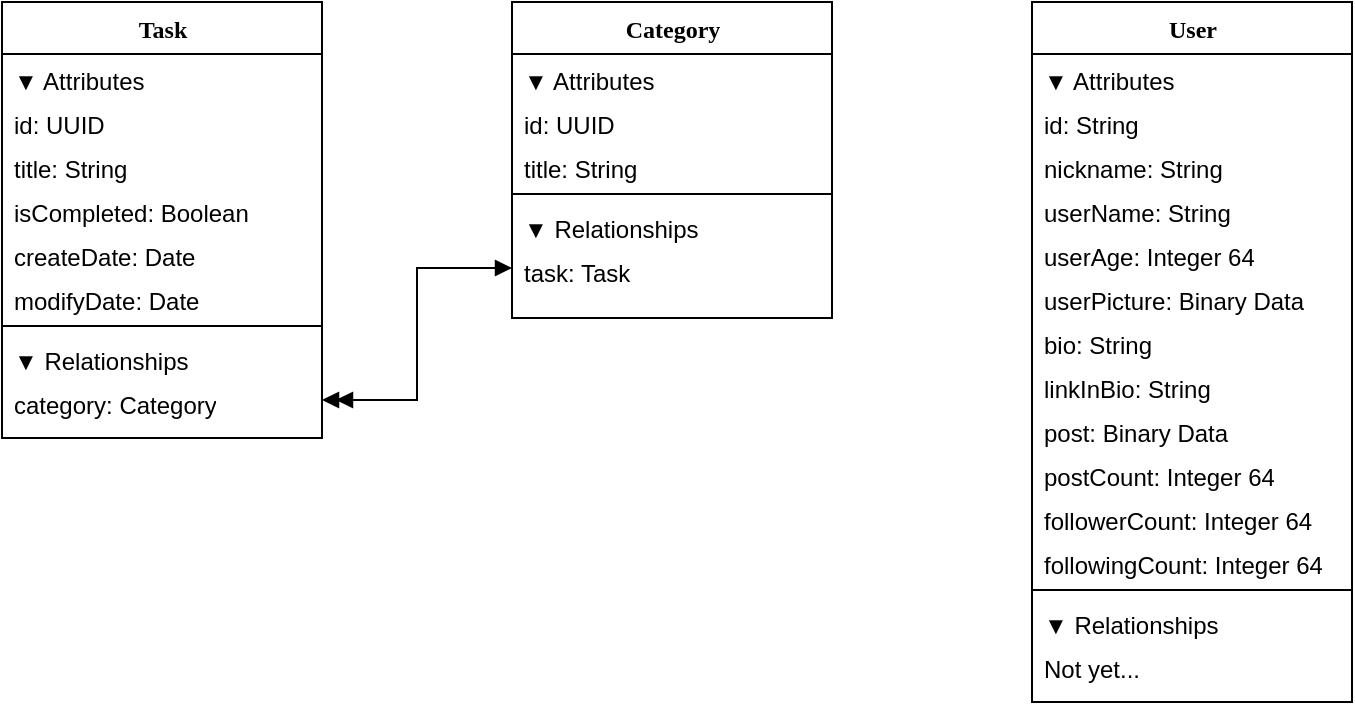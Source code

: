 <mxfile version="21.6.5" type="github">
  <diagram name="Page-1" id="6133507b-19e7-1e82-6fc7-422aa6c4b21f">
    <mxGraphModel dx="772" dy="860" grid="1" gridSize="10" guides="1" tooltips="1" connect="1" arrows="1" fold="1" page="1" pageScale="1" pageWidth="1100" pageHeight="850" background="none" math="0" shadow="0">
      <root>
        <mxCell id="0" />
        <mxCell id="1" parent="0" />
        <mxCell id="78961159f06e98e8-17" value="Task" style="swimlane;html=1;fontStyle=1;align=center;verticalAlign=top;childLayout=stackLayout;horizontal=1;startSize=26;horizontalStack=0;resizeParent=1;resizeLast=0;collapsible=1;marginBottom=0;swimlaneFillColor=#ffffff;rounded=0;shadow=0;comic=0;labelBackgroundColor=none;strokeWidth=1;fillColor=none;fontFamily=Verdana;fontSize=12" parent="1" vertex="1">
          <mxGeometry x="35" y="132" width="160" height="218" as="geometry" />
        </mxCell>
        <mxCell id="jyaG77GBD8g2zHFQKhfM-11" value="▼ Attributes" style="text;html=1;strokeColor=none;fillColor=none;align=left;verticalAlign=top;spacingLeft=4;spacingRight=4;whiteSpace=wrap;overflow=hidden;rotatable=0;points=[[0,0.5],[1,0.5]];portConstraint=eastwest;" vertex="1" parent="78961159f06e98e8-17">
          <mxGeometry y="26" width="160" height="22" as="geometry" />
        </mxCell>
        <mxCell id="78961159f06e98e8-23" value="id: UUID" style="text;html=1;strokeColor=none;fillColor=none;align=left;verticalAlign=top;spacingLeft=4;spacingRight=4;whiteSpace=wrap;overflow=hidden;rotatable=0;points=[[0,0.5],[1,0.5]];portConstraint=eastwest;" parent="78961159f06e98e8-17" vertex="1">
          <mxGeometry y="48" width="160" height="22" as="geometry" />
        </mxCell>
        <mxCell id="78961159f06e98e8-24" value="title: String" style="text;html=1;strokeColor=none;fillColor=none;align=left;verticalAlign=top;spacingLeft=4;spacingRight=4;whiteSpace=wrap;overflow=hidden;rotatable=0;points=[[0,0.5],[1,0.5]];portConstraint=eastwest;" parent="78961159f06e98e8-17" vertex="1">
          <mxGeometry y="70" width="160" height="22" as="geometry" />
        </mxCell>
        <mxCell id="jyaG77GBD8g2zHFQKhfM-9" value="isCompleted: Boolean" style="text;html=1;strokeColor=none;fillColor=none;align=left;verticalAlign=top;spacingLeft=4;spacingRight=4;whiteSpace=wrap;overflow=hidden;rotatable=0;points=[[0,0.5],[1,0.5]];portConstraint=eastwest;" vertex="1" parent="78961159f06e98e8-17">
          <mxGeometry y="92" width="160" height="22" as="geometry" />
        </mxCell>
        <mxCell id="jyaG77GBD8g2zHFQKhfM-10" value="createDate: Date" style="text;html=1;strokeColor=none;fillColor=none;align=left;verticalAlign=top;spacingLeft=4;spacingRight=4;whiteSpace=wrap;overflow=hidden;rotatable=0;points=[[0,0.5],[1,0.5]];portConstraint=eastwest;" vertex="1" parent="78961159f06e98e8-17">
          <mxGeometry y="114" width="160" height="22" as="geometry" />
        </mxCell>
        <mxCell id="jyaG77GBD8g2zHFQKhfM-7" value="modifyDate: Date" style="text;html=1;strokeColor=none;fillColor=none;align=left;verticalAlign=top;spacingLeft=4;spacingRight=4;whiteSpace=wrap;overflow=hidden;rotatable=0;points=[[0,0.5],[1,0.5]];portConstraint=eastwest;" vertex="1" parent="78961159f06e98e8-17">
          <mxGeometry y="136" width="160" height="22" as="geometry" />
        </mxCell>
        <mxCell id="78961159f06e98e8-19" value="" style="line;html=1;strokeWidth=1;fillColor=none;align=left;verticalAlign=middle;spacingTop=-1;spacingLeft=3;spacingRight=3;rotatable=0;labelPosition=right;points=[];portConstraint=eastwest;" parent="78961159f06e98e8-17" vertex="1">
          <mxGeometry y="158" width="160" height="8" as="geometry" />
        </mxCell>
        <mxCell id="jyaG77GBD8g2zHFQKhfM-12" value="▼ Relationships" style="text;html=1;strokeColor=none;fillColor=none;align=left;verticalAlign=top;spacingLeft=4;spacingRight=4;whiteSpace=wrap;overflow=hidden;rotatable=0;points=[[0,0.5],[1,0.5]];portConstraint=eastwest;" vertex="1" parent="78961159f06e98e8-17">
          <mxGeometry y="166" width="160" height="22" as="geometry" />
        </mxCell>
        <mxCell id="jyaG77GBD8g2zHFQKhfM-8" value="category: Category" style="text;html=1;strokeColor=none;fillColor=none;align=left;verticalAlign=top;spacingLeft=4;spacingRight=4;whiteSpace=wrap;overflow=hidden;rotatable=0;points=[[0,0.5],[1,0.5]];portConstraint=eastwest;" vertex="1" parent="78961159f06e98e8-17">
          <mxGeometry y="188" width="160" height="22" as="geometry" />
        </mxCell>
        <mxCell id="jyaG77GBD8g2zHFQKhfM-14" value="Category" style="swimlane;html=1;fontStyle=1;align=center;verticalAlign=top;childLayout=stackLayout;horizontal=1;startSize=26;horizontalStack=0;resizeParent=1;resizeLast=0;collapsible=1;marginBottom=0;swimlaneFillColor=#ffffff;rounded=0;shadow=0;comic=0;labelBackgroundColor=none;strokeWidth=1;fillColor=none;fontFamily=Verdana;fontSize=12" vertex="1" parent="1">
          <mxGeometry x="290" y="132" width="160" height="158" as="geometry" />
        </mxCell>
        <mxCell id="jyaG77GBD8g2zHFQKhfM-15" value="▼ Attributes" style="text;html=1;strokeColor=none;fillColor=none;align=left;verticalAlign=top;spacingLeft=4;spacingRight=4;whiteSpace=wrap;overflow=hidden;rotatable=0;points=[[0,0.5],[1,0.5]];portConstraint=eastwest;" vertex="1" parent="jyaG77GBD8g2zHFQKhfM-14">
          <mxGeometry y="26" width="160" height="22" as="geometry" />
        </mxCell>
        <mxCell id="jyaG77GBD8g2zHFQKhfM-16" value="id: UUID" style="text;html=1;strokeColor=none;fillColor=none;align=left;verticalAlign=top;spacingLeft=4;spacingRight=4;whiteSpace=wrap;overflow=hidden;rotatable=0;points=[[0,0.5],[1,0.5]];portConstraint=eastwest;" vertex="1" parent="jyaG77GBD8g2zHFQKhfM-14">
          <mxGeometry y="48" width="160" height="22" as="geometry" />
        </mxCell>
        <mxCell id="jyaG77GBD8g2zHFQKhfM-17" value="title: String" style="text;html=1;strokeColor=none;fillColor=none;align=left;verticalAlign=top;spacingLeft=4;spacingRight=4;whiteSpace=wrap;overflow=hidden;rotatable=0;points=[[0,0.5],[1,0.5]];portConstraint=eastwest;" vertex="1" parent="jyaG77GBD8g2zHFQKhfM-14">
          <mxGeometry y="70" width="160" height="22" as="geometry" />
        </mxCell>
        <mxCell id="jyaG77GBD8g2zHFQKhfM-21" value="" style="line;html=1;strokeWidth=1;fillColor=none;align=left;verticalAlign=middle;spacingTop=-1;spacingLeft=3;spacingRight=3;rotatable=0;labelPosition=right;points=[];portConstraint=eastwest;" vertex="1" parent="jyaG77GBD8g2zHFQKhfM-14">
          <mxGeometry y="92" width="160" height="8" as="geometry" />
        </mxCell>
        <mxCell id="jyaG77GBD8g2zHFQKhfM-22" value="▼ Relationships" style="text;html=1;strokeColor=none;fillColor=none;align=left;verticalAlign=top;spacingLeft=4;spacingRight=4;whiteSpace=wrap;overflow=hidden;rotatable=0;points=[[0,0.5],[1,0.5]];portConstraint=eastwest;" vertex="1" parent="jyaG77GBD8g2zHFQKhfM-14">
          <mxGeometry y="100" width="160" height="22" as="geometry" />
        </mxCell>
        <mxCell id="jyaG77GBD8g2zHFQKhfM-23" value="task: Task" style="text;html=1;strokeColor=none;fillColor=none;align=left;verticalAlign=top;spacingLeft=4;spacingRight=4;whiteSpace=wrap;overflow=hidden;rotatable=0;points=[[0,0.5],[1,0.5]];portConstraint=eastwest;" vertex="1" parent="jyaG77GBD8g2zHFQKhfM-14">
          <mxGeometry y="122" width="160" height="22" as="geometry" />
        </mxCell>
        <mxCell id="jyaG77GBD8g2zHFQKhfM-24" value="User" style="swimlane;html=1;fontStyle=1;align=center;verticalAlign=top;childLayout=stackLayout;horizontal=1;startSize=26;horizontalStack=0;resizeParent=1;resizeLast=0;collapsible=1;marginBottom=0;swimlaneFillColor=#ffffff;rounded=0;shadow=0;comic=0;labelBackgroundColor=none;strokeWidth=1;fillColor=none;fontFamily=Verdana;fontSize=12" vertex="1" parent="1">
          <mxGeometry x="550" y="132" width="160" height="350" as="geometry" />
        </mxCell>
        <mxCell id="jyaG77GBD8g2zHFQKhfM-25" value="▼ Attributes" style="text;html=1;strokeColor=none;fillColor=none;align=left;verticalAlign=top;spacingLeft=4;spacingRight=4;whiteSpace=wrap;overflow=hidden;rotatable=0;points=[[0,0.5],[1,0.5]];portConstraint=eastwest;" vertex="1" parent="jyaG77GBD8g2zHFQKhfM-24">
          <mxGeometry y="26" width="160" height="22" as="geometry" />
        </mxCell>
        <mxCell id="jyaG77GBD8g2zHFQKhfM-26" value="id: String" style="text;html=1;strokeColor=none;fillColor=none;align=left;verticalAlign=top;spacingLeft=4;spacingRight=4;whiteSpace=wrap;overflow=hidden;rotatable=0;points=[[0,0.5],[1,0.5]];portConstraint=eastwest;" vertex="1" parent="jyaG77GBD8g2zHFQKhfM-24">
          <mxGeometry y="48" width="160" height="22" as="geometry" />
        </mxCell>
        <mxCell id="jyaG77GBD8g2zHFQKhfM-27" value="nickname: String" style="text;html=1;strokeColor=none;fillColor=none;align=left;verticalAlign=top;spacingLeft=4;spacingRight=4;whiteSpace=wrap;overflow=hidden;rotatable=0;points=[[0,0.5],[1,0.5]];portConstraint=eastwest;" vertex="1" parent="jyaG77GBD8g2zHFQKhfM-24">
          <mxGeometry y="70" width="160" height="22" as="geometry" />
        </mxCell>
        <mxCell id="jyaG77GBD8g2zHFQKhfM-28" value="userName: String" style="text;html=1;strokeColor=none;fillColor=none;align=left;verticalAlign=top;spacingLeft=4;spacingRight=4;whiteSpace=wrap;overflow=hidden;rotatable=0;points=[[0,0.5],[1,0.5]];portConstraint=eastwest;" vertex="1" parent="jyaG77GBD8g2zHFQKhfM-24">
          <mxGeometry y="92" width="160" height="22" as="geometry" />
        </mxCell>
        <mxCell id="jyaG77GBD8g2zHFQKhfM-29" value="userAge: Integer 64" style="text;html=1;strokeColor=none;fillColor=none;align=left;verticalAlign=top;spacingLeft=4;spacingRight=4;whiteSpace=wrap;overflow=hidden;rotatable=0;points=[[0,0.5],[1,0.5]];portConstraint=eastwest;" vertex="1" parent="jyaG77GBD8g2zHFQKhfM-24">
          <mxGeometry y="114" width="160" height="22" as="geometry" />
        </mxCell>
        <mxCell id="jyaG77GBD8g2zHFQKhfM-34" value="userPicture: Binary Data" style="text;html=1;strokeColor=none;fillColor=none;align=left;verticalAlign=top;spacingLeft=4;spacingRight=4;whiteSpace=wrap;overflow=hidden;rotatable=0;points=[[0,0.5],[1,0.5]];portConstraint=eastwest;" vertex="1" parent="jyaG77GBD8g2zHFQKhfM-24">
          <mxGeometry y="136" width="160" height="22" as="geometry" />
        </mxCell>
        <mxCell id="jyaG77GBD8g2zHFQKhfM-30" value="bio: String" style="text;html=1;strokeColor=none;fillColor=none;align=left;verticalAlign=top;spacingLeft=4;spacingRight=4;whiteSpace=wrap;overflow=hidden;rotatable=0;points=[[0,0.5],[1,0.5]];portConstraint=eastwest;" vertex="1" parent="jyaG77GBD8g2zHFQKhfM-24">
          <mxGeometry y="158" width="160" height="22" as="geometry" />
        </mxCell>
        <mxCell id="jyaG77GBD8g2zHFQKhfM-36" value="linkInBio: String" style="text;html=1;strokeColor=none;fillColor=none;align=left;verticalAlign=top;spacingLeft=4;spacingRight=4;whiteSpace=wrap;overflow=hidden;rotatable=0;points=[[0,0.5],[1,0.5]];portConstraint=eastwest;" vertex="1" parent="jyaG77GBD8g2zHFQKhfM-24">
          <mxGeometry y="180" width="160" height="22" as="geometry" />
        </mxCell>
        <mxCell id="jyaG77GBD8g2zHFQKhfM-37" value="post: Binary Data" style="text;html=1;strokeColor=none;fillColor=none;align=left;verticalAlign=top;spacingLeft=4;spacingRight=4;whiteSpace=wrap;overflow=hidden;rotatable=0;points=[[0,0.5],[1,0.5]];portConstraint=eastwest;" vertex="1" parent="jyaG77GBD8g2zHFQKhfM-24">
          <mxGeometry y="202" width="160" height="22" as="geometry" />
        </mxCell>
        <mxCell id="jyaG77GBD8g2zHFQKhfM-38" value="postCount: Integer 64" style="text;html=1;strokeColor=none;fillColor=none;align=left;verticalAlign=top;spacingLeft=4;spacingRight=4;whiteSpace=wrap;overflow=hidden;rotatable=0;points=[[0,0.5],[1,0.5]];portConstraint=eastwest;" vertex="1" parent="jyaG77GBD8g2zHFQKhfM-24">
          <mxGeometry y="224" width="160" height="22" as="geometry" />
        </mxCell>
        <mxCell id="jyaG77GBD8g2zHFQKhfM-39" value="followerCount: Integer 64" style="text;html=1;strokeColor=none;fillColor=none;align=left;verticalAlign=top;spacingLeft=4;spacingRight=4;whiteSpace=wrap;overflow=hidden;rotatable=0;points=[[0,0.5],[1,0.5]];portConstraint=eastwest;" vertex="1" parent="jyaG77GBD8g2zHFQKhfM-24">
          <mxGeometry y="246" width="160" height="22" as="geometry" />
        </mxCell>
        <mxCell id="jyaG77GBD8g2zHFQKhfM-35" value="followingCount: Integer 64" style="text;html=1;strokeColor=none;fillColor=none;align=left;verticalAlign=top;spacingLeft=4;spacingRight=4;whiteSpace=wrap;overflow=hidden;rotatable=0;points=[[0,0.5],[1,0.5]];portConstraint=eastwest;" vertex="1" parent="jyaG77GBD8g2zHFQKhfM-24">
          <mxGeometry y="268" width="160" height="22" as="geometry" />
        </mxCell>
        <mxCell id="jyaG77GBD8g2zHFQKhfM-31" value="" style="line;html=1;strokeWidth=1;fillColor=none;align=left;verticalAlign=middle;spacingTop=-1;spacingLeft=3;spacingRight=3;rotatable=0;labelPosition=right;points=[];portConstraint=eastwest;" vertex="1" parent="jyaG77GBD8g2zHFQKhfM-24">
          <mxGeometry y="290" width="160" height="8" as="geometry" />
        </mxCell>
        <mxCell id="jyaG77GBD8g2zHFQKhfM-32" value="▼ Relationships" style="text;html=1;strokeColor=none;fillColor=none;align=left;verticalAlign=top;spacingLeft=4;spacingRight=4;whiteSpace=wrap;overflow=hidden;rotatable=0;points=[[0,0.5],[1,0.5]];portConstraint=eastwest;" vertex="1" parent="jyaG77GBD8g2zHFQKhfM-24">
          <mxGeometry y="298" width="160" height="22" as="geometry" />
        </mxCell>
        <mxCell id="jyaG77GBD8g2zHFQKhfM-33" value="Not yet..." style="text;html=1;strokeColor=none;fillColor=none;align=left;verticalAlign=top;spacingLeft=4;spacingRight=4;whiteSpace=wrap;overflow=hidden;rotatable=0;points=[[0,0.5],[1,0.5]];portConstraint=eastwest;" vertex="1" parent="jyaG77GBD8g2zHFQKhfM-24">
          <mxGeometry y="320" width="160" height="22" as="geometry" />
        </mxCell>
        <mxCell id="jyaG77GBD8g2zHFQKhfM-40" style="edgeStyle=orthogonalEdgeStyle;rounded=0;orthogonalLoop=1;jettySize=auto;html=1;entryX=1;entryY=0.5;entryDx=0;entryDy=0;endArrow=doubleBlock;endFill=1;jumpStyle=arc;startArrow=block;startFill=1;" edge="1" parent="1" source="jyaG77GBD8g2zHFQKhfM-23" target="jyaG77GBD8g2zHFQKhfM-8">
          <mxGeometry relative="1" as="geometry" />
        </mxCell>
      </root>
    </mxGraphModel>
  </diagram>
</mxfile>

